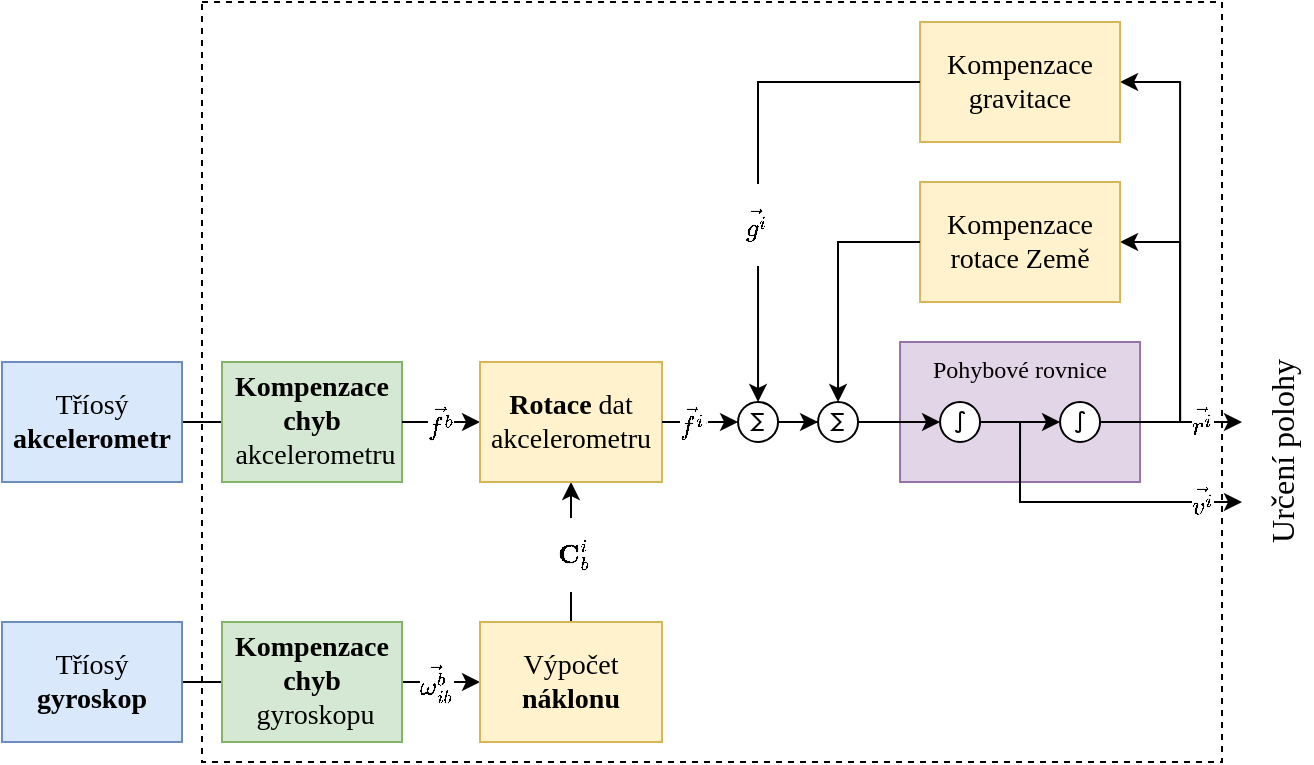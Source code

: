 <mxfile version="22.1.2" type="device">
  <diagram name="Stránka-1" id="N026slv5AEJC5KF3dV6V">
    <mxGraphModel dx="988" dy="570" grid="1" gridSize="10" guides="1" tooltips="1" connect="1" arrows="1" fold="1" page="1" pageScale="1" pageWidth="827" pageHeight="1169" math="1" shadow="0">
      <root>
        <mxCell id="0" />
        <mxCell id="1" parent="0" />
        <mxCell id="HNQzkRMr5-khPHUgaeeY-39" value="" style="rounded=0;whiteSpace=wrap;html=1;fillColor=none;dashed=1;" vertex="1" parent="1">
          <mxGeometry x="170" y="80" width="510" height="380" as="geometry" />
        </mxCell>
        <mxCell id="HNQzkRMr5-khPHUgaeeY-1" value="" style="verticalLabelPosition=bottom;shadow=0;dashed=0;align=center;html=1;verticalAlign=top;shape=mxgraph.electrical.abstract.sum;" vertex="1" parent="1">
          <mxGeometry x="438.03" y="280" width="20" height="20" as="geometry" />
        </mxCell>
        <mxCell id="HNQzkRMr5-khPHUgaeeY-8" style="edgeStyle=orthogonalEdgeStyle;rounded=0;orthogonalLoop=1;jettySize=auto;html=1;entryX=0;entryY=0.5;entryDx=0;entryDy=0;" edge="1" parent="1" source="HNQzkRMr5-khPHUgaeeY-2">
          <mxGeometry relative="1" as="geometry">
            <mxPoint x="190" y="290" as="targetPoint" />
          </mxGeometry>
        </mxCell>
        <mxCell id="HNQzkRMr5-khPHUgaeeY-2" value="&lt;font style=&quot;font-size: 14px;&quot; face=&quot;CMU Serif Roman&quot;&gt;Tříosý &lt;br&gt;&lt;b&gt;akcelerometr&lt;/b&gt;&lt;/font&gt;" style="rounded=0;whiteSpace=wrap;html=1;fillColor=#dae8fc;strokeColor=#6c8ebf;" vertex="1" parent="1">
          <mxGeometry x="70" y="260" width="90" height="60" as="geometry" />
        </mxCell>
        <mxCell id="HNQzkRMr5-khPHUgaeeY-9" style="edgeStyle=orthogonalEdgeStyle;rounded=0;orthogonalLoop=1;jettySize=auto;html=1;entryX=0;entryY=0.5;entryDx=0;entryDy=0;" edge="1" parent="1" source="HNQzkRMr5-khPHUgaeeY-4">
          <mxGeometry relative="1" as="geometry">
            <mxPoint x="190" y="420" as="targetPoint" />
          </mxGeometry>
        </mxCell>
        <mxCell id="HNQzkRMr5-khPHUgaeeY-4" value="&lt;font style=&quot;font-size: 14px;&quot; face=&quot;CMU Serif Roman&quot;&gt;Tříosý&lt;br&gt;&lt;b&gt;gyroskop&lt;/b&gt;&lt;/font&gt;" style="rounded=0;whiteSpace=wrap;html=1;fillColor=#dae8fc;strokeColor=#6c8ebf;" vertex="1" parent="1">
          <mxGeometry x="70" y="390" width="90" height="60" as="geometry" />
        </mxCell>
        <mxCell id="HNQzkRMr5-khPHUgaeeY-6" value="&lt;font style=&quot;font-size: 14px;&quot; face=&quot;CMU Serif Roman&quot;&gt;&lt;b&gt;Kompenzace chyb&lt;/b&gt;&lt;br&gt;&amp;nbsp;akcelerometru&lt;/font&gt;" style="rounded=0;whiteSpace=wrap;html=1;fillColor=#d5e8d4;strokeColor=#82b366;" vertex="1" parent="1">
          <mxGeometry x="180" y="260" width="90" height="60" as="geometry" />
        </mxCell>
        <mxCell id="HNQzkRMr5-khPHUgaeeY-13" style="edgeStyle=orthogonalEdgeStyle;rounded=0;orthogonalLoop=1;jettySize=auto;html=1;entryX=0;entryY=0.5;entryDx=0;entryDy=0;" edge="1" parent="1" source="HNQzkRMr5-khPHUgaeeY-6" target="HNQzkRMr5-khPHUgaeeY-11">
          <mxGeometry relative="1" as="geometry" />
        </mxCell>
        <mxCell id="HNQzkRMr5-khPHUgaeeY-15" value="$$\vec{f^b}$$" style="edgeLabel;html=1;align=center;verticalAlign=middle;resizable=0;points=[];" vertex="1" connectable="0" parent="HNQzkRMr5-khPHUgaeeY-13">
          <mxGeometry x="0.051" relative="1" as="geometry">
            <mxPoint x="-1" as="offset" />
          </mxGeometry>
        </mxCell>
        <mxCell id="HNQzkRMr5-khPHUgaeeY-14" style="edgeStyle=orthogonalEdgeStyle;rounded=0;orthogonalLoop=1;jettySize=auto;html=1;entryX=0;entryY=0.5;entryDx=0;entryDy=0;" edge="1" parent="1" source="HNQzkRMr5-khPHUgaeeY-7" target="HNQzkRMr5-khPHUgaeeY-10">
          <mxGeometry relative="1" as="geometry" />
        </mxCell>
        <mxCell id="HNQzkRMr5-khPHUgaeeY-18" value="$$\vec{\omega^b_{ib}}$$" style="edgeLabel;html=1;align=center;verticalAlign=middle;resizable=0;points=[];" vertex="1" connectable="0" parent="HNQzkRMr5-khPHUgaeeY-14">
          <mxGeometry x="-0.184" relative="1" as="geometry">
            <mxPoint as="offset" />
          </mxGeometry>
        </mxCell>
        <mxCell id="HNQzkRMr5-khPHUgaeeY-7" value="&lt;font style=&quot;font-size: 14px;&quot; face=&quot;CMU Serif Roman&quot;&gt;&lt;b&gt;Kompenzace chyb&lt;/b&gt;&lt;br&gt;&amp;nbsp;gyroskopu&lt;/font&gt;" style="rounded=0;whiteSpace=wrap;html=1;fillColor=#d5e8d4;strokeColor=#82b366;" vertex="1" parent="1">
          <mxGeometry x="180" y="390" width="90" height="60" as="geometry" />
        </mxCell>
        <mxCell id="HNQzkRMr5-khPHUgaeeY-12" style="edgeStyle=orthogonalEdgeStyle;rounded=0;orthogonalLoop=1;jettySize=auto;html=1;entryX=0.5;entryY=1;entryDx=0;entryDy=0;" edge="1" parent="1" source="HNQzkRMr5-khPHUgaeeY-10" target="HNQzkRMr5-khPHUgaeeY-11">
          <mxGeometry relative="1" as="geometry" />
        </mxCell>
        <mxCell id="HNQzkRMr5-khPHUgaeeY-19" value="$$\mathbf{C}_{b}^{i}$$" style="edgeLabel;html=1;align=center;verticalAlign=middle;resizable=0;points=[];" vertex="1" connectable="0" parent="HNQzkRMr5-khPHUgaeeY-12">
          <mxGeometry x="-0.02" relative="1" as="geometry">
            <mxPoint as="offset" />
          </mxGeometry>
        </mxCell>
        <mxCell id="HNQzkRMr5-khPHUgaeeY-10" value="&lt;font face=&quot;CMU Serif Roman&quot;&gt;&lt;span style=&quot;font-size: 14px;&quot;&gt;Výpočet &lt;b&gt;náklonu&lt;/b&gt;&lt;/span&gt;&lt;/font&gt;" style="rounded=0;whiteSpace=wrap;html=1;fillColor=#fff2cc;strokeColor=#d6b656;" vertex="1" parent="1">
          <mxGeometry x="309" y="390" width="91" height="60" as="geometry" />
        </mxCell>
        <mxCell id="HNQzkRMr5-khPHUgaeeY-11" value="&lt;font face=&quot;CMU Serif Roman&quot;&gt;&lt;span style=&quot;font-size: 14px;&quot;&gt;&lt;b&gt;Rotace &lt;/b&gt;dat akcelerometru&lt;/span&gt;&lt;/font&gt;" style="rounded=0;whiteSpace=wrap;html=1;fillColor=#fff2cc;strokeColor=#d6b656;" vertex="1" parent="1">
          <mxGeometry x="309" y="260" width="91" height="60" as="geometry" />
        </mxCell>
        <mxCell id="HNQzkRMr5-khPHUgaeeY-20" value="+" style="edgeStyle=orthogonalEdgeStyle;rounded=0;orthogonalLoop=1;jettySize=auto;html=1;entryX=0;entryY=0.5;entryDx=0;entryDy=0;entryPerimeter=0;" edge="1" parent="1" source="HNQzkRMr5-khPHUgaeeY-11" target="HNQzkRMr5-khPHUgaeeY-1">
          <mxGeometry relative="1" as="geometry" />
        </mxCell>
        <mxCell id="HNQzkRMr5-khPHUgaeeY-21" value="$$\vec{f^i}$$" style="edgeLabel;html=1;align=center;verticalAlign=middle;resizable=0;points=[];" vertex="1" connectable="0" parent="HNQzkRMr5-khPHUgaeeY-20">
          <mxGeometry x="-0.067" y="-2" relative="1" as="geometry">
            <mxPoint x="-5" y="-2" as="offset" />
          </mxGeometry>
        </mxCell>
        <mxCell id="HNQzkRMr5-khPHUgaeeY-43" value="&lt;font face=&quot;CMU Serif Roman&quot;&gt;Pohybové rovnice&lt;/font&gt;" style="rounded=0;whiteSpace=wrap;html=1;fillColor=#e1d5e7;strokeColor=#9673a6;verticalAlign=top;" vertex="1" parent="1">
          <mxGeometry x="519.03" y="250" width="120" height="70" as="geometry" />
        </mxCell>
        <mxCell id="HNQzkRMr5-khPHUgaeeY-25" style="edgeStyle=orthogonalEdgeStyle;rounded=0;orthogonalLoop=1;jettySize=auto;html=1;entryX=0;entryY=0.5;entryDx=0;entryDy=0;entryPerimeter=0;" edge="1" parent="1" source="HNQzkRMr5-khPHUgaeeY-22" target="HNQzkRMr5-khPHUgaeeY-40">
          <mxGeometry relative="1" as="geometry">
            <mxPoint x="529.03" y="290" as="targetPoint" />
          </mxGeometry>
        </mxCell>
        <mxCell id="HNQzkRMr5-khPHUgaeeY-22" value="" style="verticalLabelPosition=bottom;shadow=0;dashed=0;align=center;html=1;verticalAlign=top;shape=mxgraph.electrical.abstract.sum;" vertex="1" parent="1">
          <mxGeometry x="478.03" y="280" width="20" height="20" as="geometry" />
        </mxCell>
        <mxCell id="HNQzkRMr5-khPHUgaeeY-23" style="edgeStyle=orthogonalEdgeStyle;rounded=0;orthogonalLoop=1;jettySize=auto;html=1;entryX=0;entryY=0.5;entryDx=0;entryDy=0;entryPerimeter=0;" edge="1" parent="1" source="HNQzkRMr5-khPHUgaeeY-1" target="HNQzkRMr5-khPHUgaeeY-22">
          <mxGeometry relative="1" as="geometry" />
        </mxCell>
        <mxCell id="HNQzkRMr5-khPHUgaeeY-28" style="edgeStyle=orthogonalEdgeStyle;rounded=0;orthogonalLoop=1;jettySize=auto;html=1;" edge="1" parent="1">
          <mxGeometry relative="1" as="geometry">
            <mxPoint x="690" y="290" as="targetPoint" />
            <mxPoint x="649.03" y="290" as="sourcePoint" />
          </mxGeometry>
        </mxCell>
        <mxCell id="HNQzkRMr5-khPHUgaeeY-31" value="$$\vec{r^i}$$" style="edgeLabel;html=1;align=center;verticalAlign=middle;resizable=0;points=[];" vertex="1" connectable="0" parent="HNQzkRMr5-khPHUgaeeY-28">
          <mxGeometry x="0.419" y="2" relative="1" as="geometry">
            <mxPoint x="-8" y="2" as="offset" />
          </mxGeometry>
        </mxCell>
        <mxCell id="HNQzkRMr5-khPHUgaeeY-29" style="edgeStyle=orthogonalEdgeStyle;rounded=0;orthogonalLoop=1;jettySize=auto;html=1;" edge="1" parent="1">
          <mxGeometry relative="1" as="geometry">
            <mxPoint x="690" y="330" as="targetPoint" />
            <mxPoint x="579.03" y="290" as="sourcePoint" />
            <Array as="points">
              <mxPoint x="579.03" y="330" />
            </Array>
          </mxGeometry>
        </mxCell>
        <mxCell id="HNQzkRMr5-khPHUgaeeY-30" value="$$\vec{v^i}$$" style="edgeLabel;html=1;align=center;verticalAlign=middle;resizable=0;points=[];" vertex="1" connectable="0" parent="HNQzkRMr5-khPHUgaeeY-29">
          <mxGeometry x="0.485" relative="1" as="geometry">
            <mxPoint x="19" as="offset" />
          </mxGeometry>
        </mxCell>
        <mxCell id="HNQzkRMr5-khPHUgaeeY-32" style="edgeStyle=orthogonalEdgeStyle;rounded=0;orthogonalLoop=1;jettySize=auto;html=1;entryX=1;entryY=0.5;entryDx=0;entryDy=0;" edge="1" parent="1" target="HNQzkRMr5-khPHUgaeeY-26">
          <mxGeometry relative="1" as="geometry">
            <mxPoint x="649.03" y="290" as="sourcePoint" />
            <Array as="points">
              <mxPoint x="659.03" y="290" />
              <mxPoint x="659.03" y="200" />
            </Array>
          </mxGeometry>
        </mxCell>
        <mxCell id="HNQzkRMr5-khPHUgaeeY-33" style="edgeStyle=orthogonalEdgeStyle;rounded=0;orthogonalLoop=1;jettySize=auto;html=1;entryX=1;entryY=0.5;entryDx=0;entryDy=0;exitX=1;exitY=0.5;exitDx=0;exitDy=0;exitPerimeter=0;" edge="1" parent="1" source="HNQzkRMr5-khPHUgaeeY-41" target="HNQzkRMr5-khPHUgaeeY-27">
          <mxGeometry relative="1" as="geometry">
            <mxPoint x="649.03" y="290" as="sourcePoint" />
            <Array as="points">
              <mxPoint x="659.03" y="290" />
              <mxPoint x="659.03" y="120" />
            </Array>
          </mxGeometry>
        </mxCell>
        <mxCell id="HNQzkRMr5-khPHUgaeeY-26" value="&lt;font face=&quot;CMU Serif Roman&quot;&gt;&lt;span style=&quot;font-size: 14px;&quot;&gt;Kompenzace rotace Země&lt;/span&gt;&lt;/font&gt;" style="rounded=0;whiteSpace=wrap;html=1;fillColor=#fff2cc;strokeColor=#d6b656;" vertex="1" parent="1">
          <mxGeometry x="529.03" y="170" width="100" height="60" as="geometry" />
        </mxCell>
        <mxCell id="HNQzkRMr5-khPHUgaeeY-27" value="&lt;font face=&quot;CMU Serif Roman&quot;&gt;&lt;span style=&quot;font-size: 14px;&quot;&gt;Kompenzace gravitace&lt;/span&gt;&lt;/font&gt;" style="rounded=0;whiteSpace=wrap;html=1;fillColor=#fff2cc;strokeColor=#d6b656;" vertex="1" parent="1">
          <mxGeometry x="529.03" y="90" width="100" height="60" as="geometry" />
        </mxCell>
        <mxCell id="HNQzkRMr5-khPHUgaeeY-34" style="edgeStyle=orthogonalEdgeStyle;rounded=0;orthogonalLoop=1;jettySize=auto;html=1;entryX=0.5;entryY=0;entryDx=0;entryDy=0;entryPerimeter=0;" edge="1" parent="1" source="HNQzkRMr5-khPHUgaeeY-27" target="HNQzkRMr5-khPHUgaeeY-1">
          <mxGeometry relative="1" as="geometry" />
        </mxCell>
        <mxCell id="HNQzkRMr5-khPHUgaeeY-36" value="$$\vec{g^i}$$" style="edgeLabel;html=1;align=center;verticalAlign=middle;resizable=0;points=[];" vertex="1" connectable="0" parent="HNQzkRMr5-khPHUgaeeY-34">
          <mxGeometry x="0.258" y="-1" relative="1" as="geometry">
            <mxPoint as="offset" />
          </mxGeometry>
        </mxCell>
        <mxCell id="HNQzkRMr5-khPHUgaeeY-35" style="edgeStyle=orthogonalEdgeStyle;rounded=0;orthogonalLoop=1;jettySize=auto;html=1;entryX=0.5;entryY=0;entryDx=0;entryDy=0;entryPerimeter=0;" edge="1" parent="1" source="HNQzkRMr5-khPHUgaeeY-26" target="HNQzkRMr5-khPHUgaeeY-22">
          <mxGeometry relative="1" as="geometry" />
        </mxCell>
        <mxCell id="HNQzkRMr5-khPHUgaeeY-38" value="&lt;font face=&quot;CMU Serif Roman&quot; style=&quot;font-size: 16px;&quot;&gt;Určení polohy&lt;/font&gt;" style="text;html=1;align=center;verticalAlign=middle;resizable=0;points=[];autosize=1;strokeColor=none;fillColor=none;rotation=-90;fontSize=16;" vertex="1" parent="1">
          <mxGeometry x="650" y="290" width="120" height="30" as="geometry" />
        </mxCell>
        <mxCell id="HNQzkRMr5-khPHUgaeeY-40" value="" style="verticalLabelPosition=bottom;shadow=0;dashed=0;align=center;html=1;verticalAlign=top;shape=mxgraph.electrical.abstract.integrator;" vertex="1" parent="1">
          <mxGeometry x="539.03" y="280" width="20" height="20" as="geometry" />
        </mxCell>
        <mxCell id="HNQzkRMr5-khPHUgaeeY-41" value="" style="verticalLabelPosition=bottom;shadow=0;dashed=0;align=center;html=1;verticalAlign=top;shape=mxgraph.electrical.abstract.integrator;" vertex="1" parent="1">
          <mxGeometry x="599.03" y="280" width="20" height="20" as="geometry" />
        </mxCell>
        <mxCell id="HNQzkRMr5-khPHUgaeeY-42" style="edgeStyle=orthogonalEdgeStyle;rounded=0;orthogonalLoop=1;jettySize=auto;html=1;entryX=0;entryY=0.5;entryDx=0;entryDy=0;entryPerimeter=0;" edge="1" parent="1" source="HNQzkRMr5-khPHUgaeeY-40" target="HNQzkRMr5-khPHUgaeeY-41">
          <mxGeometry relative="1" as="geometry" />
        </mxCell>
      </root>
    </mxGraphModel>
  </diagram>
</mxfile>

